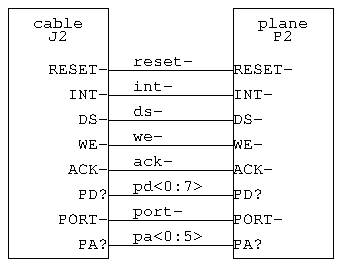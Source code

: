 .PS
.nr VS \n(.v
.nr PQ \n(.f
.nr PS \n(.s
.vs 6
.ft CW
.ps 6
scale = 16/0.125
"PA?" ljust   at (144,-168)
line from (64,-168) to (144,-168)
line from (64,-56) to (144,-56)
line from (64,-72) to (144,-72)
line from (64,-88) to (144,-88)
line from (64,-104) to (144,-104)
line from (64,-120) to (144,-120)
line from (64,-136) to (144,-136)
line from (64,-152) to (144,-152)
box ht 160 wid 64 with .nw at (0,-16)
"cable"  above at (32,-32)
"J2"  above at (32,-40)
"RESET-" rjust   at (64,-56)
"INT-" rjust   at (64,-72)
"DS-" rjust   at (64,-88)
"WE-" rjust   at (64,-104)
"ACK-" rjust   at (64,-120)
"PD?" rjust   at (64,-136)
"PORT-" rjust   at (64,-152)
"reset-" ljust above at (80,-56)
"int-" ljust above at (80,-72)
"ds-" ljust above at (80,-88)
"we-" ljust above at (80,-104)
"ack-" ljust above at (80,-120)
"pd<0:7>" ljust above at (80,-136)
"port-" ljust above at (80,-152)
box ht 160 wid 64 with .nw at (144,-16)
"plane"  above at (176,-32)
"P2"  above at (176,-40)
"RESET-" ljust   at (144,-56)
"INT-" ljust   at (144,-72)
"DS-" ljust   at (144,-88)
"WE-" ljust   at (144,-104)
"ACK-" ljust   at (144,-120)
"PORT-" ljust   at (144,-152)
"PA?" rjust   at (64,-168)
"PD?" ljust   at (144,-136)
"pa<0:5>" ljust above at (80,-168)
.vs \n(VSu
.ft \n(PQ
.ps \n(PS
.PE
